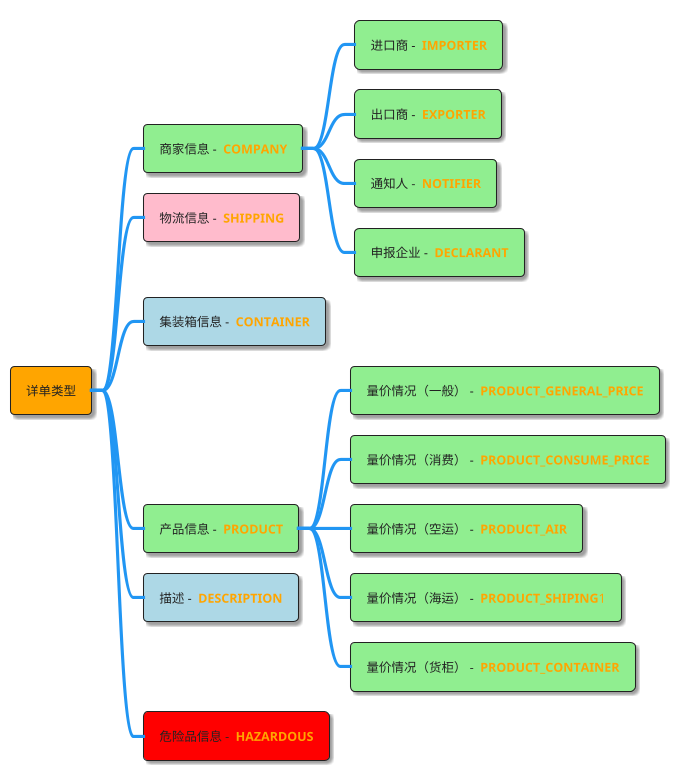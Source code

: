 @startmindmap
!theme materia
*[#Orange] 详单类型
**[#lightgreen] 商家信息 -  <color:orange><b>COMPANY</b>
***[#lightgreen] 进口商 -  <color:orange><b>IMPORTER</b>
***[#lightgreen] 出口商 -  <color:orange><b>EXPORTER</b>
***[#lightgreen] 通知人 -  <color:orange><b>NOTIFIER</b>
***[#lightgreen] 申报企业 -  <color:orange><b>DECLARANT</b>
**[#FFBBCC] 物流信息 -  <color:orange><b>SHIPPING</b>
**[#lightblue] 集装箱信息 -  <color:orange><b>CONTAINER</b>
**[#lightgreen] 产品信息 -  <color:orange><b>PRODUCT</b>
***[#lightgreen] 量价情况（一般） -  <color:orange><b>PRODUCT_GENERAL_PRICE</b>
***[#lightgreen] 量价情况（消费） -  <color:orange><b>PRODUCT_CONSUME_PRICE</b>
***[#lightgreen] 量价情况（空运） -  <color:orange><b>PRODUCT_AIR</b>
***[#lightgreen] 量价情况（海运） -  <color:orange><b>PRODUCT_SHIPING</b>1
***[#lightgreen] 量价情况（货柜） -  <color:orange><b>PRODUCT_CONTAINER</b>
**[#lightblue] 描述 -  <color:orange><b>DESCRIPTION</b>
**[#red] 危险品信息 -  <color:orange><b>HAZARDOUS</b>
@endmindmap